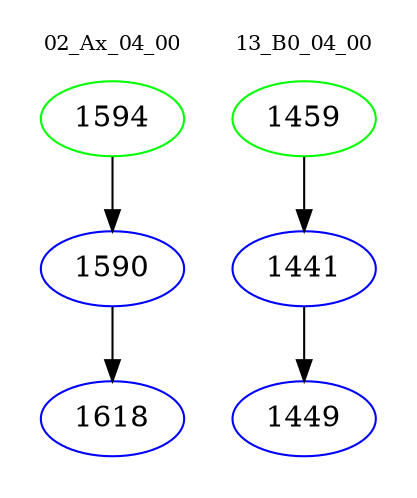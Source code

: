 digraph{
subgraph cluster_0 {
color = white
label = "02_Ax_04_00";
fontsize=10;
T0_1594 [label="1594", color="green"]
T0_1594 -> T0_1590 [color="black"]
T0_1590 [label="1590", color="blue"]
T0_1590 -> T0_1618 [color="black"]
T0_1618 [label="1618", color="blue"]
}
subgraph cluster_1 {
color = white
label = "13_B0_04_00";
fontsize=10;
T1_1459 [label="1459", color="green"]
T1_1459 -> T1_1441 [color="black"]
T1_1441 [label="1441", color="blue"]
T1_1441 -> T1_1449 [color="black"]
T1_1449 [label="1449", color="blue"]
}
}
